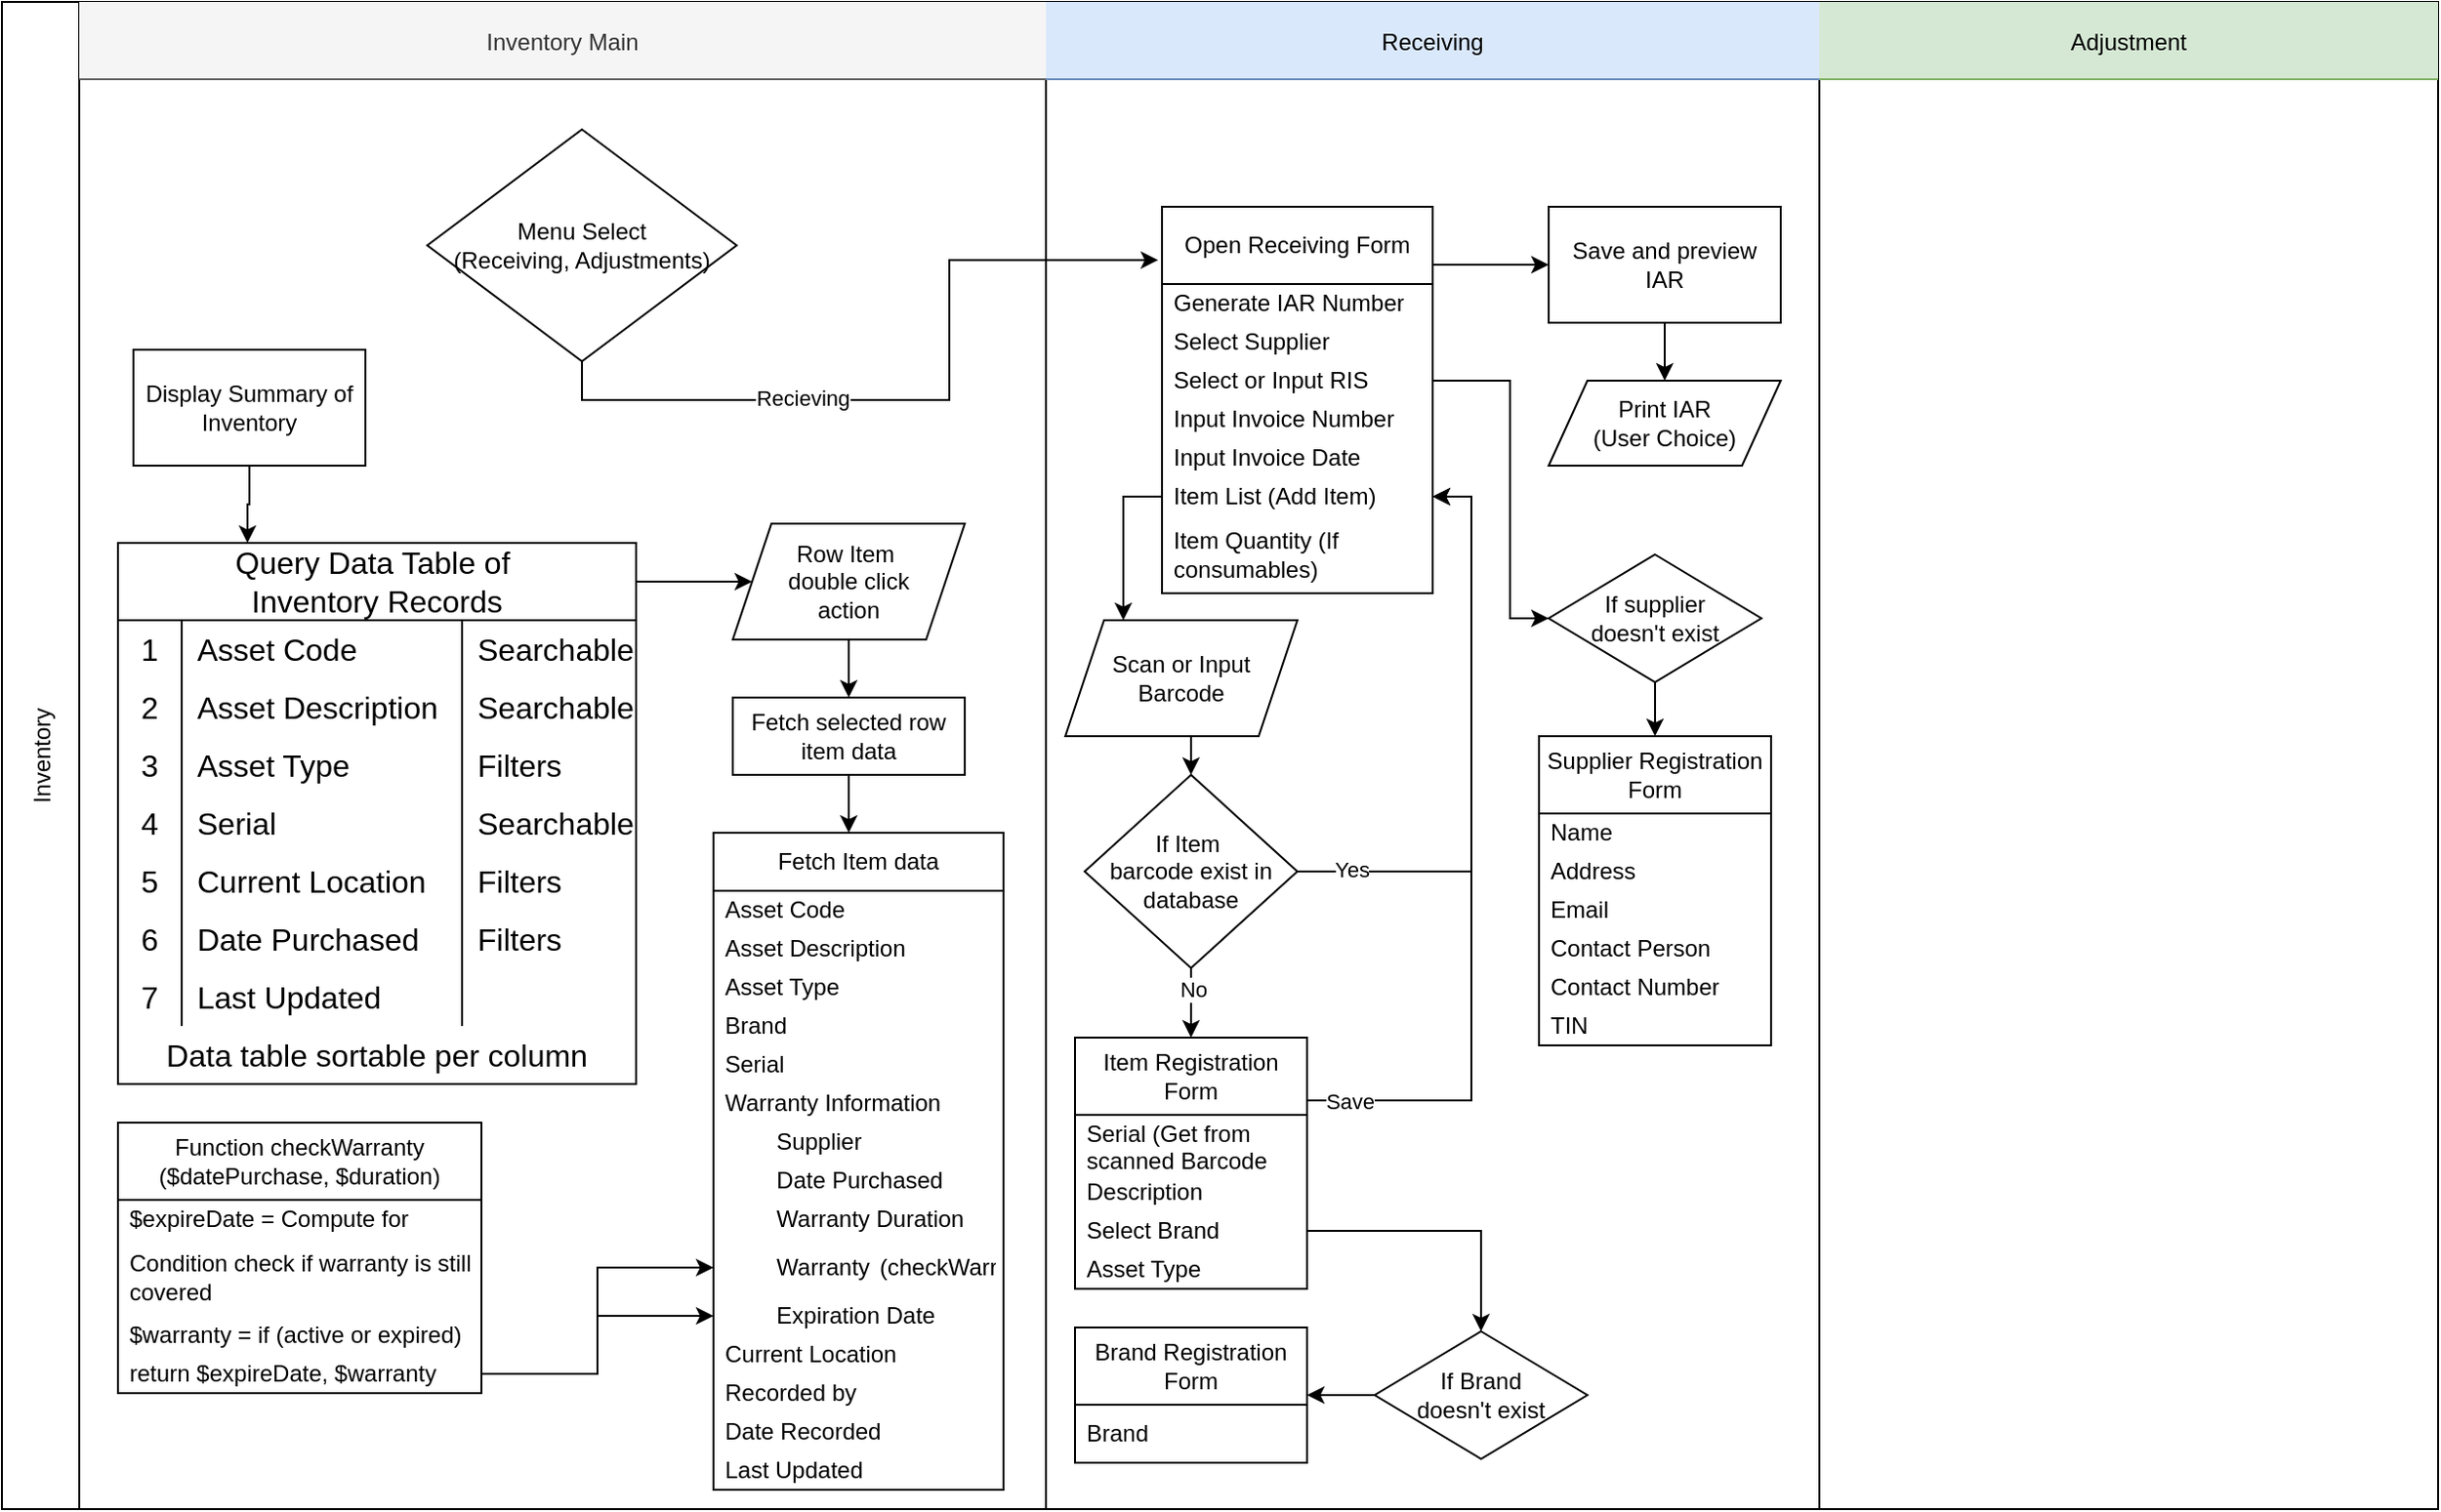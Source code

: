 <mxfile version="24.8.8">
  <diagram name="Page-1" id="Vomi8I1mb0VnvBT-yDzH">
    <mxGraphModel dx="1526" dy="823" grid="1" gridSize="10" guides="1" tooltips="1" connect="1" arrows="1" fold="1" page="1" pageScale="1" pageWidth="1169" pageHeight="827" math="0" shadow="0">
      <root>
        <mxCell id="0" />
        <mxCell id="1" parent="0" />
        <mxCell id="UIuMSbjneqzO_yE2jrcw-11" value="" style="shape=table;childLayout=tableLayout;startSize=0;collapsible=0;recursiveResize=0;expand=0;labelBackgroundColor=none;" parent="1" vertex="1">
          <mxGeometry x="20" y="24" width="1260" height="780" as="geometry" />
        </mxCell>
        <mxCell id="UIuMSbjneqzO_yE2jrcw-12" value="Inventory" style="shape=tableRow;horizontal=0;swimlaneHead=0;swimlaneBody=0;top=0;left=0;bottom=0;right=0;dropTarget=0;fontStyle=0;fillColor=none;points=[[0,0.5],[1,0.5]];portConstraint=eastwest;startSize=40;collapsible=0;recursiveResize=0;expand=0;labelBackgroundColor=none;" parent="UIuMSbjneqzO_yE2jrcw-11" vertex="1">
          <mxGeometry width="1260" height="780" as="geometry" />
        </mxCell>
        <mxCell id="UIuMSbjneqzO_yE2jrcw-13" value="Inventory Main" style="swimlane;swimlaneHead=0;swimlaneBody=0;fontStyle=0;connectable=0;fillColor=#f5f5f5;startSize=40;collapsible=0;recursiveResize=0;expand=0;labelBackgroundColor=none;fontColor=#333333;strokeColor=#666666;" parent="UIuMSbjneqzO_yE2jrcw-12" vertex="1">
          <mxGeometry x="40" width="500" height="780" as="geometry">
            <mxRectangle width="500" height="780" as="alternateBounds" />
          </mxGeometry>
        </mxCell>
        <mxCell id="P5UkXqfQfaICf5vlP5i--76" style="edgeStyle=orthogonalEdgeStyle;rounded=0;orthogonalLoop=1;jettySize=auto;html=1;entryX=0;entryY=0.5;entryDx=0;entryDy=0;" edge="1" parent="UIuMSbjneqzO_yE2jrcw-13" source="P5UkXqfQfaICf5vlP5i--14" target="P5UkXqfQfaICf5vlP5i--49">
          <mxGeometry relative="1" as="geometry">
            <Array as="points">
              <mxPoint x="330" y="300" />
              <mxPoint x="330" y="300" />
            </Array>
          </mxGeometry>
        </mxCell>
        <mxCell id="P5UkXqfQfaICf5vlP5i--14" value="Query Data Table of &#xa;Inventory Records" style="shape=table;startSize=40;container=1;collapsible=0;childLayout=tableLayout;fixedRows=1;rowLines=0;fontStyle=0;strokeColor=default;fontSize=16;whiteSpace=wrap;" vertex="1" parent="UIuMSbjneqzO_yE2jrcw-13">
          <mxGeometry x="20" y="280" width="268" height="280" as="geometry" />
        </mxCell>
        <mxCell id="P5UkXqfQfaICf5vlP5i--15" value="" style="shape=tableRow;horizontal=0;startSize=0;swimlaneHead=0;swimlaneBody=0;top=0;left=0;bottom=0;right=0;collapsible=0;dropTarget=0;fillColor=none;points=[[0,0.5],[1,0.5]];portConstraint=eastwest;strokeColor=inherit;fontSize=16;" vertex="1" parent="P5UkXqfQfaICf5vlP5i--14">
          <mxGeometry y="40" width="268" height="30" as="geometry" />
        </mxCell>
        <mxCell id="P5UkXqfQfaICf5vlP5i--16" value="1" style="shape=partialRectangle;html=1;whiteSpace=wrap;connectable=0;fillColor=none;top=0;left=0;bottom=0;right=0;overflow=hidden;pointerEvents=1;strokeColor=inherit;fontSize=16;" vertex="1" parent="P5UkXqfQfaICf5vlP5i--15">
          <mxGeometry width="33" height="30" as="geometry">
            <mxRectangle width="33" height="30" as="alternateBounds" />
          </mxGeometry>
        </mxCell>
        <mxCell id="P5UkXqfQfaICf5vlP5i--17" value="Asset Code" style="shape=partialRectangle;html=1;whiteSpace=wrap;connectable=0;fillColor=none;top=0;left=0;bottom=0;right=0;align=left;spacingLeft=6;overflow=hidden;strokeColor=inherit;fontSize=16;" vertex="1" parent="P5UkXqfQfaICf5vlP5i--15">
          <mxGeometry x="33" width="145" height="30" as="geometry">
            <mxRectangle width="145" height="30" as="alternateBounds" />
          </mxGeometry>
        </mxCell>
        <mxCell id="P5UkXqfQfaICf5vlP5i--60" value="Searchable" style="shape=partialRectangle;html=1;whiteSpace=wrap;connectable=0;fillColor=none;top=0;left=0;bottom=0;right=0;align=left;spacingLeft=6;overflow=hidden;strokeColor=inherit;fontSize=16;" vertex="1" parent="P5UkXqfQfaICf5vlP5i--15">
          <mxGeometry x="178" width="90" height="30" as="geometry">
            <mxRectangle width="90" height="30" as="alternateBounds" />
          </mxGeometry>
        </mxCell>
        <mxCell id="P5UkXqfQfaICf5vlP5i--18" value="" style="shape=tableRow;horizontal=0;startSize=0;swimlaneHead=0;swimlaneBody=0;top=0;left=0;bottom=0;right=0;collapsible=0;dropTarget=0;fillColor=none;points=[[0,0.5],[1,0.5]];portConstraint=eastwest;strokeColor=inherit;fontSize=16;" vertex="1" parent="P5UkXqfQfaICf5vlP5i--14">
          <mxGeometry y="70" width="268" height="30" as="geometry" />
        </mxCell>
        <mxCell id="P5UkXqfQfaICf5vlP5i--19" value="2" style="shape=partialRectangle;html=1;whiteSpace=wrap;connectable=0;fillColor=none;top=0;left=0;bottom=0;right=0;overflow=hidden;strokeColor=inherit;fontSize=16;" vertex="1" parent="P5UkXqfQfaICf5vlP5i--18">
          <mxGeometry width="33" height="30" as="geometry">
            <mxRectangle width="33" height="30" as="alternateBounds" />
          </mxGeometry>
        </mxCell>
        <mxCell id="P5UkXqfQfaICf5vlP5i--20" value="Asset Description" style="shape=partialRectangle;html=1;whiteSpace=wrap;connectable=0;fillColor=none;top=0;left=0;bottom=0;right=0;align=left;spacingLeft=6;overflow=hidden;strokeColor=inherit;fontSize=16;" vertex="1" parent="P5UkXqfQfaICf5vlP5i--18">
          <mxGeometry x="33" width="145" height="30" as="geometry">
            <mxRectangle width="145" height="30" as="alternateBounds" />
          </mxGeometry>
        </mxCell>
        <mxCell id="P5UkXqfQfaICf5vlP5i--61" value="Searchable" style="shape=partialRectangle;html=1;whiteSpace=wrap;connectable=0;fillColor=none;top=0;left=0;bottom=0;right=0;align=left;spacingLeft=6;overflow=hidden;strokeColor=inherit;fontSize=16;" vertex="1" parent="P5UkXqfQfaICf5vlP5i--18">
          <mxGeometry x="178" width="90" height="30" as="geometry">
            <mxRectangle width="90" height="30" as="alternateBounds" />
          </mxGeometry>
        </mxCell>
        <mxCell id="P5UkXqfQfaICf5vlP5i--55" style="shape=tableRow;horizontal=0;startSize=0;swimlaneHead=0;swimlaneBody=0;top=0;left=0;bottom=0;right=0;collapsible=0;dropTarget=0;fillColor=none;points=[[0,0.5],[1,0.5]];portConstraint=eastwest;strokeColor=inherit;fontSize=16;" vertex="1" parent="P5UkXqfQfaICf5vlP5i--14">
          <mxGeometry y="100" width="268" height="30" as="geometry" />
        </mxCell>
        <mxCell id="P5UkXqfQfaICf5vlP5i--56" value="3" style="shape=partialRectangle;html=1;whiteSpace=wrap;connectable=0;fillColor=none;top=0;left=0;bottom=0;right=0;overflow=hidden;strokeColor=inherit;fontSize=16;" vertex="1" parent="P5UkXqfQfaICf5vlP5i--55">
          <mxGeometry width="33" height="30" as="geometry">
            <mxRectangle width="33" height="30" as="alternateBounds" />
          </mxGeometry>
        </mxCell>
        <mxCell id="P5UkXqfQfaICf5vlP5i--57" value="Asset Type" style="shape=partialRectangle;html=1;whiteSpace=wrap;connectable=0;fillColor=none;top=0;left=0;bottom=0;right=0;align=left;spacingLeft=6;overflow=hidden;strokeColor=inherit;fontSize=16;" vertex="1" parent="P5UkXqfQfaICf5vlP5i--55">
          <mxGeometry x="33" width="145" height="30" as="geometry">
            <mxRectangle width="145" height="30" as="alternateBounds" />
          </mxGeometry>
        </mxCell>
        <mxCell id="P5UkXqfQfaICf5vlP5i--62" value="Filters" style="shape=partialRectangle;html=1;whiteSpace=wrap;connectable=0;fillColor=none;top=0;left=0;bottom=0;right=0;align=left;spacingLeft=6;overflow=hidden;strokeColor=inherit;fontSize=16;" vertex="1" parent="P5UkXqfQfaICf5vlP5i--55">
          <mxGeometry x="178" width="90" height="30" as="geometry">
            <mxRectangle width="90" height="30" as="alternateBounds" />
          </mxGeometry>
        </mxCell>
        <mxCell id="P5UkXqfQfaICf5vlP5i--21" value="" style="shape=tableRow;horizontal=0;startSize=0;swimlaneHead=0;swimlaneBody=0;top=0;left=0;bottom=0;right=0;collapsible=0;dropTarget=0;fillColor=none;points=[[0,0.5],[1,0.5]];portConstraint=eastwest;strokeColor=inherit;fontSize=16;" vertex="1" parent="P5UkXqfQfaICf5vlP5i--14">
          <mxGeometry y="130" width="268" height="30" as="geometry" />
        </mxCell>
        <mxCell id="P5UkXqfQfaICf5vlP5i--22" value="4" style="shape=partialRectangle;html=1;whiteSpace=wrap;connectable=0;fillColor=none;top=0;left=0;bottom=0;right=0;overflow=hidden;strokeColor=inherit;fontSize=16;" vertex="1" parent="P5UkXqfQfaICf5vlP5i--21">
          <mxGeometry width="33" height="30" as="geometry">
            <mxRectangle width="33" height="30" as="alternateBounds" />
          </mxGeometry>
        </mxCell>
        <mxCell id="P5UkXqfQfaICf5vlP5i--23" value="Serial" style="shape=partialRectangle;html=1;whiteSpace=wrap;connectable=0;fillColor=none;top=0;left=0;bottom=0;right=0;align=left;spacingLeft=6;overflow=hidden;strokeColor=inherit;fontSize=16;" vertex="1" parent="P5UkXqfQfaICf5vlP5i--21">
          <mxGeometry x="33" width="145" height="30" as="geometry">
            <mxRectangle width="145" height="30" as="alternateBounds" />
          </mxGeometry>
        </mxCell>
        <mxCell id="P5UkXqfQfaICf5vlP5i--63" value="Searchable" style="shape=partialRectangle;html=1;whiteSpace=wrap;connectable=0;fillColor=none;top=0;left=0;bottom=0;right=0;align=left;spacingLeft=6;overflow=hidden;strokeColor=inherit;fontSize=16;" vertex="1" parent="P5UkXqfQfaICf5vlP5i--21">
          <mxGeometry x="178" width="90" height="30" as="geometry">
            <mxRectangle width="90" height="30" as="alternateBounds" />
          </mxGeometry>
        </mxCell>
        <mxCell id="P5UkXqfQfaICf5vlP5i--36" style="shape=tableRow;horizontal=0;startSize=0;swimlaneHead=0;swimlaneBody=0;top=0;left=0;bottom=0;right=0;collapsible=0;dropTarget=0;fillColor=none;points=[[0,0.5],[1,0.5]];portConstraint=eastwest;strokeColor=inherit;fontSize=16;" vertex="1" parent="P5UkXqfQfaICf5vlP5i--14">
          <mxGeometry y="160" width="268" height="30" as="geometry" />
        </mxCell>
        <mxCell id="P5UkXqfQfaICf5vlP5i--37" value="5" style="shape=partialRectangle;html=1;whiteSpace=wrap;connectable=0;fillColor=none;top=0;left=0;bottom=0;right=0;overflow=hidden;strokeColor=inherit;fontSize=16;" vertex="1" parent="P5UkXqfQfaICf5vlP5i--36">
          <mxGeometry width="33" height="30" as="geometry">
            <mxRectangle width="33" height="30" as="alternateBounds" />
          </mxGeometry>
        </mxCell>
        <mxCell id="P5UkXqfQfaICf5vlP5i--38" value="Current Location" style="shape=partialRectangle;html=1;whiteSpace=wrap;connectable=0;fillColor=none;top=0;left=0;bottom=0;right=0;align=left;spacingLeft=6;overflow=hidden;strokeColor=inherit;fontSize=16;" vertex="1" parent="P5UkXqfQfaICf5vlP5i--36">
          <mxGeometry x="33" width="145" height="30" as="geometry">
            <mxRectangle width="145" height="30" as="alternateBounds" />
          </mxGeometry>
        </mxCell>
        <mxCell id="P5UkXqfQfaICf5vlP5i--64" value="Filters" style="shape=partialRectangle;html=1;whiteSpace=wrap;connectable=0;fillColor=none;top=0;left=0;bottom=0;right=0;align=left;spacingLeft=6;overflow=hidden;strokeColor=inherit;fontSize=16;" vertex="1" parent="P5UkXqfQfaICf5vlP5i--36">
          <mxGeometry x="178" width="90" height="30" as="geometry">
            <mxRectangle width="90" height="30" as="alternateBounds" />
          </mxGeometry>
        </mxCell>
        <mxCell id="P5UkXqfQfaICf5vlP5i--30" style="shape=tableRow;horizontal=0;startSize=0;swimlaneHead=0;swimlaneBody=0;top=0;left=0;bottom=0;right=0;collapsible=0;dropTarget=0;fillColor=none;points=[[0,0.5],[1,0.5]];portConstraint=eastwest;strokeColor=inherit;fontSize=16;" vertex="1" parent="P5UkXqfQfaICf5vlP5i--14">
          <mxGeometry y="190" width="268" height="30" as="geometry" />
        </mxCell>
        <mxCell id="P5UkXqfQfaICf5vlP5i--31" value="6" style="shape=partialRectangle;html=1;whiteSpace=wrap;connectable=0;fillColor=none;top=0;left=0;bottom=0;right=0;overflow=hidden;strokeColor=inherit;fontSize=16;" vertex="1" parent="P5UkXqfQfaICf5vlP5i--30">
          <mxGeometry width="33" height="30" as="geometry">
            <mxRectangle width="33" height="30" as="alternateBounds" />
          </mxGeometry>
        </mxCell>
        <mxCell id="P5UkXqfQfaICf5vlP5i--32" value="Date Purchased" style="shape=partialRectangle;html=1;whiteSpace=wrap;connectable=0;fillColor=none;top=0;left=0;bottom=0;right=0;align=left;spacingLeft=6;overflow=hidden;strokeColor=inherit;fontSize=16;" vertex="1" parent="P5UkXqfQfaICf5vlP5i--30">
          <mxGeometry x="33" width="145" height="30" as="geometry">
            <mxRectangle width="145" height="30" as="alternateBounds" />
          </mxGeometry>
        </mxCell>
        <mxCell id="P5UkXqfQfaICf5vlP5i--65" value="Filters" style="shape=partialRectangle;html=1;whiteSpace=wrap;connectable=0;fillColor=none;top=0;left=0;bottom=0;right=0;align=left;spacingLeft=6;overflow=hidden;strokeColor=inherit;fontSize=16;" vertex="1" parent="P5UkXqfQfaICf5vlP5i--30">
          <mxGeometry x="178" width="90" height="30" as="geometry">
            <mxRectangle width="90" height="30" as="alternateBounds" />
          </mxGeometry>
        </mxCell>
        <mxCell id="P5UkXqfQfaICf5vlP5i--33" style="shape=tableRow;horizontal=0;startSize=0;swimlaneHead=0;swimlaneBody=0;top=0;left=0;bottom=0;right=0;collapsible=0;dropTarget=0;fillColor=none;points=[[0,0.5],[1,0.5]];portConstraint=eastwest;strokeColor=inherit;fontSize=16;" vertex="1" parent="P5UkXqfQfaICf5vlP5i--14">
          <mxGeometry y="220" width="268" height="30" as="geometry" />
        </mxCell>
        <mxCell id="P5UkXqfQfaICf5vlP5i--34" value="7" style="shape=partialRectangle;html=1;whiteSpace=wrap;connectable=0;fillColor=none;top=0;left=0;bottom=0;right=0;overflow=hidden;strokeColor=inherit;fontSize=16;" vertex="1" parent="P5UkXqfQfaICf5vlP5i--33">
          <mxGeometry width="33" height="30" as="geometry">
            <mxRectangle width="33" height="30" as="alternateBounds" />
          </mxGeometry>
        </mxCell>
        <mxCell id="P5UkXqfQfaICf5vlP5i--35" value="Last Updated" style="shape=partialRectangle;html=1;whiteSpace=wrap;connectable=0;fillColor=none;top=0;left=0;bottom=0;right=0;align=left;spacingLeft=6;overflow=hidden;strokeColor=inherit;fontSize=16;" vertex="1" parent="P5UkXqfQfaICf5vlP5i--33">
          <mxGeometry x="33" width="145" height="30" as="geometry">
            <mxRectangle width="145" height="30" as="alternateBounds" />
          </mxGeometry>
        </mxCell>
        <mxCell id="P5UkXqfQfaICf5vlP5i--66" value="" style="shape=partialRectangle;html=1;whiteSpace=wrap;connectable=0;fillColor=none;top=0;left=0;bottom=0;right=0;align=left;spacingLeft=6;overflow=hidden;strokeColor=inherit;fontSize=16;" vertex="1" parent="P5UkXqfQfaICf5vlP5i--33">
          <mxGeometry x="178" width="90" height="30" as="geometry">
            <mxRectangle width="90" height="30" as="alternateBounds" />
          </mxGeometry>
        </mxCell>
        <mxCell id="P5UkXqfQfaICf5vlP5i--67" style="shape=tableRow;horizontal=0;startSize=0;swimlaneHead=0;swimlaneBody=0;top=0;left=0;bottom=0;right=0;collapsible=0;dropTarget=0;fillColor=none;points=[[0,0.5],[1,0.5]];portConstraint=eastwest;strokeColor=inherit;fontSize=16;" vertex="1" parent="P5UkXqfQfaICf5vlP5i--14">
          <mxGeometry y="250" width="268" height="30" as="geometry" />
        </mxCell>
        <mxCell id="P5UkXqfQfaICf5vlP5i--68" value="Data table sortable per column" style="shape=partialRectangle;html=1;whiteSpace=wrap;connectable=0;fillColor=none;top=0;left=0;bottom=0;right=0;overflow=hidden;strokeColor=inherit;fontSize=16;rowspan=1;colspan=3;" vertex="1" parent="P5UkXqfQfaICf5vlP5i--67">
          <mxGeometry width="268" height="30" as="geometry">
            <mxRectangle width="33" height="30" as="alternateBounds" />
          </mxGeometry>
        </mxCell>
        <mxCell id="P5UkXqfQfaICf5vlP5i--69" style="shape=partialRectangle;html=1;whiteSpace=wrap;connectable=0;fillColor=none;top=0;left=0;bottom=0;right=0;align=left;spacingLeft=6;overflow=hidden;strokeColor=inherit;fontSize=16;" vertex="1" visible="0" parent="P5UkXqfQfaICf5vlP5i--67">
          <mxGeometry x="33" width="145" height="30" as="geometry">
            <mxRectangle width="145" height="30" as="alternateBounds" />
          </mxGeometry>
        </mxCell>
        <mxCell id="P5UkXqfQfaICf5vlP5i--70" style="shape=partialRectangle;html=1;whiteSpace=wrap;connectable=0;fillColor=none;top=0;left=0;bottom=0;right=0;align=left;spacingLeft=6;overflow=hidden;strokeColor=inherit;fontSize=16;" vertex="1" visible="0" parent="P5UkXqfQfaICf5vlP5i--67">
          <mxGeometry x="178" width="90" height="30" as="geometry">
            <mxRectangle width="90" height="30" as="alternateBounds" />
          </mxGeometry>
        </mxCell>
        <mxCell id="P5UkXqfQfaICf5vlP5i--71" style="edgeStyle=orthogonalEdgeStyle;rounded=0;orthogonalLoop=1;jettySize=auto;html=1;entryX=0.25;entryY=0;entryDx=0;entryDy=0;" edge="1" parent="UIuMSbjneqzO_yE2jrcw-13" source="P5UkXqfQfaICf5vlP5i--39" target="P5UkXqfQfaICf5vlP5i--14">
          <mxGeometry relative="1" as="geometry" />
        </mxCell>
        <mxCell id="P5UkXqfQfaICf5vlP5i--39" value="Display Summary of Inventory" style="rounded=0;whiteSpace=wrap;html=1;" vertex="1" parent="UIuMSbjneqzO_yE2jrcw-13">
          <mxGeometry x="28" y="180" width="120" height="60" as="geometry" />
        </mxCell>
        <mxCell id="P5UkXqfQfaICf5vlP5i--45" value="Menu Select&lt;br&gt;(Receiving, Adjustments)" style="rhombus;whiteSpace=wrap;html=1;" vertex="1" parent="UIuMSbjneqzO_yE2jrcw-13">
          <mxGeometry x="180" y="66" width="160" height="120" as="geometry" />
        </mxCell>
        <mxCell id="P5UkXqfQfaICf5vlP5i--52" style="edgeStyle=orthogonalEdgeStyle;rounded=0;orthogonalLoop=1;jettySize=auto;html=1;entryX=0.5;entryY=0;entryDx=0;entryDy=0;" edge="1" parent="UIuMSbjneqzO_yE2jrcw-13" source="P5UkXqfQfaICf5vlP5i--49" target="P5UkXqfQfaICf5vlP5i--51">
          <mxGeometry relative="1" as="geometry" />
        </mxCell>
        <mxCell id="P5UkXqfQfaICf5vlP5i--49" value="Row Item&amp;nbsp;&lt;div&gt;double click&lt;/div&gt;&lt;div&gt;action&lt;/div&gt;" style="shape=parallelogram;perimeter=parallelogramPerimeter;whiteSpace=wrap;html=1;fixedSize=1;" vertex="1" parent="UIuMSbjneqzO_yE2jrcw-13">
          <mxGeometry x="338" y="270" width="120" height="60" as="geometry" />
        </mxCell>
        <mxCell id="P5UkXqfQfaICf5vlP5i--77" style="edgeStyle=orthogonalEdgeStyle;rounded=0;orthogonalLoop=1;jettySize=auto;html=1;exitX=0.5;exitY=1;exitDx=0;exitDy=0;" edge="1" parent="UIuMSbjneqzO_yE2jrcw-13" source="P5UkXqfQfaICf5vlP5i--51" target="P5UkXqfQfaICf5vlP5i--72">
          <mxGeometry relative="1" as="geometry">
            <Array as="points">
              <mxPoint x="420" y="510" />
              <mxPoint x="420" y="510" />
            </Array>
          </mxGeometry>
        </mxCell>
        <mxCell id="P5UkXqfQfaICf5vlP5i--51" value="Fetch selected row item data" style="rounded=0;whiteSpace=wrap;html=1;" vertex="1" parent="UIuMSbjneqzO_yE2jrcw-13">
          <mxGeometry x="338" y="360" width="120" height="40" as="geometry" />
        </mxCell>
        <mxCell id="P5UkXqfQfaICf5vlP5i--72" value="Fetch Item data" style="swimlane;fontStyle=0;childLayout=stackLayout;horizontal=1;startSize=30;horizontalStack=0;resizeParent=1;resizeParentMax=0;resizeLast=0;collapsible=1;marginBottom=0;whiteSpace=wrap;html=1;" vertex="1" parent="UIuMSbjneqzO_yE2jrcw-13">
          <mxGeometry x="328" y="430" width="150" height="340" as="geometry" />
        </mxCell>
        <mxCell id="P5UkXqfQfaICf5vlP5i--73" value="Asset Code" style="text;strokeColor=none;fillColor=none;align=left;verticalAlign=middle;spacingLeft=4;spacingRight=4;overflow=hidden;points=[[0,0.5],[1,0.5]];portConstraint=eastwest;rotatable=0;whiteSpace=wrap;html=1;" vertex="1" parent="P5UkXqfQfaICf5vlP5i--72">
          <mxGeometry y="30" width="150" height="20" as="geometry" />
        </mxCell>
        <mxCell id="P5UkXqfQfaICf5vlP5i--74" value="Asset Description" style="text;strokeColor=none;fillColor=none;align=left;verticalAlign=middle;spacingLeft=4;spacingRight=4;overflow=hidden;points=[[0,0.5],[1,0.5]];portConstraint=eastwest;rotatable=0;whiteSpace=wrap;html=1;" vertex="1" parent="P5UkXqfQfaICf5vlP5i--72">
          <mxGeometry y="50" width="150" height="20" as="geometry" />
        </mxCell>
        <mxCell id="P5UkXqfQfaICf5vlP5i--75" value="Asset Type" style="text;strokeColor=none;fillColor=none;align=left;verticalAlign=middle;spacingLeft=4;spacingRight=4;overflow=hidden;points=[[0,0.5],[1,0.5]];portConstraint=eastwest;rotatable=0;whiteSpace=wrap;html=1;" vertex="1" parent="P5UkXqfQfaICf5vlP5i--72">
          <mxGeometry y="70" width="150" height="20" as="geometry" />
        </mxCell>
        <mxCell id="P5UkXqfQfaICf5vlP5i--78" value="Brand" style="text;strokeColor=none;fillColor=none;align=left;verticalAlign=middle;spacingLeft=4;spacingRight=4;overflow=hidden;points=[[0,0.5],[1,0.5]];portConstraint=eastwest;rotatable=0;whiteSpace=wrap;html=1;" vertex="1" parent="P5UkXqfQfaICf5vlP5i--72">
          <mxGeometry y="90" width="150" height="20" as="geometry" />
        </mxCell>
        <mxCell id="P5UkXqfQfaICf5vlP5i--101" value="Serial" style="text;strokeColor=none;fillColor=none;align=left;verticalAlign=middle;spacingLeft=4;spacingRight=4;overflow=hidden;points=[[0,0.5],[1,0.5]];portConstraint=eastwest;rotatable=0;whiteSpace=wrap;html=1;" vertex="1" parent="P5UkXqfQfaICf5vlP5i--72">
          <mxGeometry y="110" width="150" height="20" as="geometry" />
        </mxCell>
        <mxCell id="P5UkXqfQfaICf5vlP5i--81" value="Warranty Information" style="text;strokeColor=none;fillColor=none;align=left;verticalAlign=middle;spacingLeft=4;spacingRight=4;overflow=hidden;points=[[0,0.5],[1,0.5]];portConstraint=eastwest;rotatable=0;whiteSpace=wrap;html=1;" vertex="1" parent="P5UkXqfQfaICf5vlP5i--72">
          <mxGeometry y="130" width="150" height="20" as="geometry" />
        </mxCell>
        <mxCell id="P5UkXqfQfaICf5vlP5i--80" value="&lt;span style=&quot;white-space: pre;&quot;&gt;&#x9;&lt;/span&gt;Supplier" style="text;strokeColor=none;fillColor=none;align=left;verticalAlign=middle;spacingLeft=4;spacingRight=4;overflow=hidden;points=[[0,0.5],[1,0.5]];portConstraint=eastwest;rotatable=0;whiteSpace=wrap;html=1;" vertex="1" parent="P5UkXqfQfaICf5vlP5i--72">
          <mxGeometry y="150" width="150" height="20" as="geometry" />
        </mxCell>
        <mxCell id="P5UkXqfQfaICf5vlP5i--79" value="&lt;span style=&quot;white-space: pre;&quot;&gt;&#x9;&lt;/span&gt;Date Purchased" style="text;strokeColor=none;fillColor=none;align=left;verticalAlign=middle;spacingLeft=4;spacingRight=4;overflow=hidden;points=[[0,0.5],[1,0.5]];portConstraint=eastwest;rotatable=0;whiteSpace=wrap;html=1;" vertex="1" parent="P5UkXqfQfaICf5vlP5i--72">
          <mxGeometry y="170" width="150" height="20" as="geometry" />
        </mxCell>
        <mxCell id="P5UkXqfQfaICf5vlP5i--82" value="&lt;span style=&quot;white-space: pre;&quot;&gt;&#x9;&lt;/span&gt;Warranty Duration" style="text;strokeColor=none;fillColor=none;align=left;verticalAlign=middle;spacingLeft=4;spacingRight=4;overflow=hidden;points=[[0,0.5],[1,0.5]];portConstraint=eastwest;rotatable=0;whiteSpace=wrap;html=1;" vertex="1" parent="P5UkXqfQfaICf5vlP5i--72">
          <mxGeometry y="190" width="150" height="20" as="geometry" />
        </mxCell>
        <mxCell id="P5UkXqfQfaICf5vlP5i--83" value="&lt;span style=&quot;white-space: pre;&quot;&gt;&#x9;&lt;/span&gt;Warranty &lt;span style=&quot;white-space: pre;&quot;&gt;&#x9;&lt;/span&gt;(checkWarranty)" style="text;strokeColor=none;fillColor=none;align=left;verticalAlign=middle;spacingLeft=4;spacingRight=4;overflow=hidden;points=[[0,0.5],[1,0.5]];portConstraint=eastwest;rotatable=0;whiteSpace=wrap;html=1;" vertex="1" parent="P5UkXqfQfaICf5vlP5i--72">
          <mxGeometry y="210" width="150" height="30" as="geometry" />
        </mxCell>
        <mxCell id="P5UkXqfQfaICf5vlP5i--97" value="&lt;span style=&quot;white-space: pre;&quot;&gt;&#x9;&lt;/span&gt;Expiration Date" style="text;strokeColor=none;fillColor=none;align=left;verticalAlign=middle;spacingLeft=4;spacingRight=4;overflow=hidden;points=[[0,0.5],[1,0.5]];portConstraint=eastwest;rotatable=0;whiteSpace=wrap;html=1;" vertex="1" parent="P5UkXqfQfaICf5vlP5i--72">
          <mxGeometry y="240" width="150" height="20" as="geometry" />
        </mxCell>
        <mxCell id="P5UkXqfQfaICf5vlP5i--105" value="Current Location" style="text;strokeColor=none;fillColor=none;align=left;verticalAlign=middle;spacingLeft=4;spacingRight=4;overflow=hidden;points=[[0,0.5],[1,0.5]];portConstraint=eastwest;rotatable=0;whiteSpace=wrap;html=1;" vertex="1" parent="P5UkXqfQfaICf5vlP5i--72">
          <mxGeometry y="260" width="150" height="20" as="geometry" />
        </mxCell>
        <mxCell id="P5UkXqfQfaICf5vlP5i--96" value="Recorded by" style="text;strokeColor=none;fillColor=none;align=left;verticalAlign=middle;spacingLeft=4;spacingRight=4;overflow=hidden;points=[[0,0.5],[1,0.5]];portConstraint=eastwest;rotatable=0;whiteSpace=wrap;html=1;" vertex="1" parent="P5UkXqfQfaICf5vlP5i--72">
          <mxGeometry y="280" width="150" height="20" as="geometry" />
        </mxCell>
        <mxCell id="P5UkXqfQfaICf5vlP5i--102" value="Date Recorded" style="text;strokeColor=none;fillColor=none;align=left;verticalAlign=middle;spacingLeft=4;spacingRight=4;overflow=hidden;points=[[0,0.5],[1,0.5]];portConstraint=eastwest;rotatable=0;whiteSpace=wrap;html=1;" vertex="1" parent="P5UkXqfQfaICf5vlP5i--72">
          <mxGeometry y="300" width="150" height="20" as="geometry" />
        </mxCell>
        <mxCell id="P5UkXqfQfaICf5vlP5i--103" value="Last Updated" style="text;strokeColor=none;fillColor=none;align=left;verticalAlign=middle;spacingLeft=4;spacingRight=4;overflow=hidden;points=[[0,0.5],[1,0.5]];portConstraint=eastwest;rotatable=0;whiteSpace=wrap;html=1;" vertex="1" parent="P5UkXqfQfaICf5vlP5i--72">
          <mxGeometry y="320" width="150" height="20" as="geometry" />
        </mxCell>
        <mxCell id="P5UkXqfQfaICf5vlP5i--86" value="Function checkWarranty ($datePurchase, $duration)" style="swimlane;fontStyle=0;childLayout=stackLayout;horizontal=1;startSize=40;horizontalStack=0;resizeParent=1;resizeParentMax=0;resizeLast=0;collapsible=1;marginBottom=0;whiteSpace=wrap;html=1;" vertex="1" parent="UIuMSbjneqzO_yE2jrcw-13">
          <mxGeometry x="20" y="580" width="188" height="140" as="geometry" />
        </mxCell>
        <mxCell id="P5UkXqfQfaICf5vlP5i--87" value="$expireDate = Compute for expiration" style="text;strokeColor=none;fillColor=none;align=left;verticalAlign=middle;spacingLeft=4;spacingRight=4;overflow=hidden;points=[[0,0.5],[1,0.5]];portConstraint=eastwest;rotatable=0;whiteSpace=wrap;html=1;" vertex="1" parent="P5UkXqfQfaICf5vlP5i--86">
          <mxGeometry y="40" width="188" height="20" as="geometry" />
        </mxCell>
        <mxCell id="P5UkXqfQfaICf5vlP5i--88" value="Condition check if warranty is still covered" style="text;strokeColor=none;fillColor=none;align=left;verticalAlign=middle;spacingLeft=4;spacingRight=4;overflow=hidden;points=[[0,0.5],[1,0.5]];portConstraint=eastwest;rotatable=0;whiteSpace=wrap;html=1;" vertex="1" parent="P5UkXqfQfaICf5vlP5i--86">
          <mxGeometry y="60" width="188" height="40" as="geometry" />
        </mxCell>
        <mxCell id="P5UkXqfQfaICf5vlP5i--89" value="$warranty = if (active or expired)" style="text;strokeColor=none;fillColor=none;align=left;verticalAlign=middle;spacingLeft=4;spacingRight=4;overflow=hidden;points=[[0,0.5],[1,0.5]];portConstraint=eastwest;rotatable=0;whiteSpace=wrap;html=1;" vertex="1" parent="P5UkXqfQfaICf5vlP5i--86">
          <mxGeometry y="100" width="188" height="20" as="geometry" />
        </mxCell>
        <mxCell id="P5UkXqfQfaICf5vlP5i--90" value="return $expireDate, $warranty" style="text;strokeColor=none;fillColor=none;align=left;verticalAlign=middle;spacingLeft=4;spacingRight=4;overflow=hidden;points=[[0,0.5],[1,0.5]];portConstraint=eastwest;rotatable=0;whiteSpace=wrap;html=1;" vertex="1" parent="P5UkXqfQfaICf5vlP5i--86">
          <mxGeometry y="120" width="188" height="20" as="geometry" />
        </mxCell>
        <mxCell id="P5UkXqfQfaICf5vlP5i--99" style="edgeStyle=orthogonalEdgeStyle;rounded=0;orthogonalLoop=1;jettySize=auto;html=1;exitX=1;exitY=0.5;exitDx=0;exitDy=0;" edge="1" parent="UIuMSbjneqzO_yE2jrcw-13" source="P5UkXqfQfaICf5vlP5i--90" target="P5UkXqfQfaICf5vlP5i--83">
          <mxGeometry relative="1" as="geometry" />
        </mxCell>
        <mxCell id="P5UkXqfQfaICf5vlP5i--100" style="edgeStyle=orthogonalEdgeStyle;rounded=0;orthogonalLoop=1;jettySize=auto;html=1;exitX=1;exitY=0.5;exitDx=0;exitDy=0;" edge="1" parent="UIuMSbjneqzO_yE2jrcw-13" source="P5UkXqfQfaICf5vlP5i--90" target="P5UkXqfQfaICf5vlP5i--97">
          <mxGeometry relative="1" as="geometry" />
        </mxCell>
        <mxCell id="UIuMSbjneqzO_yE2jrcw-14" value="Receiving" style="swimlane;swimlaneHead=0;swimlaneBody=0;fontStyle=0;connectable=0;fillColor=#dae8fc;startSize=40;collapsible=0;recursiveResize=0;expand=0;labelBackgroundColor=none;strokeColor=#6c8ebf;" parent="UIuMSbjneqzO_yE2jrcw-12" vertex="1">
          <mxGeometry x="540" width="400" height="780" as="geometry">
            <mxRectangle width="400" height="780" as="alternateBounds" />
          </mxGeometry>
        </mxCell>
        <mxCell id="P5UkXqfQfaICf5vlP5i--115" value="Open Receiving Form" style="swimlane;fontStyle=0;childLayout=stackLayout;horizontal=1;startSize=40;horizontalStack=0;resizeParent=1;resizeParentMax=0;resizeLast=0;collapsible=1;marginBottom=0;whiteSpace=wrap;html=1;" vertex="1" parent="UIuMSbjneqzO_yE2jrcw-14">
          <mxGeometry x="60" y="106" width="140" height="200" as="geometry" />
        </mxCell>
        <mxCell id="P5UkXqfQfaICf5vlP5i--120" value="Generate IAR Number" style="text;strokeColor=none;fillColor=none;align=left;verticalAlign=middle;spacingLeft=4;spacingRight=4;overflow=hidden;points=[[0,0.5],[1,0.5]];portConstraint=eastwest;rotatable=0;whiteSpace=wrap;html=1;" vertex="1" parent="P5UkXqfQfaICf5vlP5i--115">
          <mxGeometry y="40" width="140" height="20" as="geometry" />
        </mxCell>
        <mxCell id="P5UkXqfQfaICf5vlP5i--116" value="Select Supplier" style="text;strokeColor=none;fillColor=none;align=left;verticalAlign=middle;spacingLeft=4;spacingRight=4;overflow=hidden;points=[[0,0.5],[1,0.5]];portConstraint=eastwest;rotatable=0;whiteSpace=wrap;html=1;" vertex="1" parent="P5UkXqfQfaICf5vlP5i--115">
          <mxGeometry y="60" width="140" height="20" as="geometry" />
        </mxCell>
        <mxCell id="P5UkXqfQfaICf5vlP5i--118" value="Select or Input RIS" style="text;strokeColor=none;fillColor=none;align=left;verticalAlign=middle;spacingLeft=4;spacingRight=4;overflow=hidden;points=[[0,0.5],[1,0.5]];portConstraint=eastwest;rotatable=0;whiteSpace=wrap;html=1;" vertex="1" parent="P5UkXqfQfaICf5vlP5i--115">
          <mxGeometry y="80" width="140" height="20" as="geometry" />
        </mxCell>
        <mxCell id="P5UkXqfQfaICf5vlP5i--119" value="Input Invoice Number" style="text;strokeColor=none;fillColor=none;align=left;verticalAlign=middle;spacingLeft=4;spacingRight=4;overflow=hidden;points=[[0,0.5],[1,0.5]];portConstraint=eastwest;rotatable=0;whiteSpace=wrap;html=1;" vertex="1" parent="P5UkXqfQfaICf5vlP5i--115">
          <mxGeometry y="100" width="140" height="20" as="geometry" />
        </mxCell>
        <mxCell id="P5UkXqfQfaICf5vlP5i--121" value="Input Invoice Date" style="text;strokeColor=none;fillColor=none;align=left;verticalAlign=middle;spacingLeft=4;spacingRight=4;overflow=hidden;points=[[0,0.5],[1,0.5]];portConstraint=eastwest;rotatable=0;whiteSpace=wrap;html=1;" vertex="1" parent="P5UkXqfQfaICf5vlP5i--115">
          <mxGeometry y="120" width="140" height="20" as="geometry" />
        </mxCell>
        <mxCell id="P5UkXqfQfaICf5vlP5i--122" value="Item List (Add Item)" style="text;strokeColor=none;fillColor=none;align=left;verticalAlign=middle;spacingLeft=4;spacingRight=4;overflow=hidden;points=[[0,0.5],[1,0.5]];portConstraint=eastwest;rotatable=0;whiteSpace=wrap;html=1;" vertex="1" parent="P5UkXqfQfaICf5vlP5i--115">
          <mxGeometry y="140" width="140" height="20" as="geometry" />
        </mxCell>
        <mxCell id="P5UkXqfQfaICf5vlP5i--162" value="Item Quantity (If consumables)" style="text;strokeColor=none;fillColor=none;align=left;verticalAlign=middle;spacingLeft=4;spacingRight=4;overflow=hidden;points=[[0,0.5],[1,0.5]];portConstraint=eastwest;rotatable=0;whiteSpace=wrap;html=1;" vertex="1" parent="P5UkXqfQfaICf5vlP5i--115">
          <mxGeometry y="160" width="140" height="40" as="geometry" />
        </mxCell>
        <mxCell id="P5UkXqfQfaICf5vlP5i--128" style="edgeStyle=orthogonalEdgeStyle;rounded=0;orthogonalLoop=1;jettySize=auto;html=1;exitX=0.5;exitY=1;exitDx=0;exitDy=0;entryX=0.5;entryY=0;entryDx=0;entryDy=0;" edge="1" parent="UIuMSbjneqzO_yE2jrcw-14" source="P5UkXqfQfaICf5vlP5i--123" target="P5UkXqfQfaICf5vlP5i--126">
          <mxGeometry relative="1" as="geometry" />
        </mxCell>
        <mxCell id="P5UkXqfQfaICf5vlP5i--123" value="Scan or Input Barcode" style="rounded=0;whiteSpace=wrap;html=1;shape=parallelogram;perimeter=parallelogramPerimeter;fixedSize=1;" vertex="1" parent="UIuMSbjneqzO_yE2jrcw-14">
          <mxGeometry x="10" y="320" width="120" height="60" as="geometry" />
        </mxCell>
        <mxCell id="P5UkXqfQfaICf5vlP5i--129" style="edgeStyle=orthogonalEdgeStyle;rounded=0;orthogonalLoop=1;jettySize=auto;html=1;exitX=1;exitY=0.5;exitDx=0;exitDy=0;entryX=1;entryY=0.5;entryDx=0;entryDy=0;" edge="1" parent="UIuMSbjneqzO_yE2jrcw-14" source="P5UkXqfQfaICf5vlP5i--126" target="P5UkXqfQfaICf5vlP5i--122">
          <mxGeometry relative="1" as="geometry" />
        </mxCell>
        <mxCell id="P5UkXqfQfaICf5vlP5i--130" value="Yes" style="edgeLabel;html=1;align=center;verticalAlign=middle;resizable=0;points=[];" vertex="1" connectable="0" parent="P5UkXqfQfaICf5vlP5i--129">
          <mxGeometry x="-0.817" y="1" relative="1" as="geometry">
            <mxPoint as="offset" />
          </mxGeometry>
        </mxCell>
        <mxCell id="P5UkXqfQfaICf5vlP5i--144" style="edgeStyle=orthogonalEdgeStyle;rounded=0;orthogonalLoop=1;jettySize=auto;html=1;exitX=0.5;exitY=1;exitDx=0;exitDy=0;entryX=0.5;entryY=0;entryDx=0;entryDy=0;" edge="1" parent="UIuMSbjneqzO_yE2jrcw-14" source="P5UkXqfQfaICf5vlP5i--126" target="P5UkXqfQfaICf5vlP5i--137">
          <mxGeometry relative="1" as="geometry" />
        </mxCell>
        <mxCell id="P5UkXqfQfaICf5vlP5i--145" value="No" style="edgeLabel;html=1;align=center;verticalAlign=middle;resizable=0;points=[];" vertex="1" connectable="0" parent="P5UkXqfQfaICf5vlP5i--144">
          <mxGeometry x="-0.551" y="-2" relative="1" as="geometry">
            <mxPoint x="3" y="3" as="offset" />
          </mxGeometry>
        </mxCell>
        <mxCell id="P5UkXqfQfaICf5vlP5i--126" value="If Item&amp;nbsp;&lt;div&gt;barcode exist in database&lt;/div&gt;" style="rhombus;whiteSpace=wrap;html=1;" vertex="1" parent="UIuMSbjneqzO_yE2jrcw-14">
          <mxGeometry x="20" y="400" width="110" height="100" as="geometry" />
        </mxCell>
        <mxCell id="P5UkXqfQfaICf5vlP5i--147" style="edgeStyle=orthogonalEdgeStyle;rounded=0;orthogonalLoop=1;jettySize=auto;html=1;exitX=1;exitY=0.25;exitDx=0;exitDy=0;entryX=1;entryY=0.5;entryDx=0;entryDy=0;" edge="1" parent="UIuMSbjneqzO_yE2jrcw-14" source="P5UkXqfQfaICf5vlP5i--137" target="P5UkXqfQfaICf5vlP5i--122">
          <mxGeometry relative="1" as="geometry" />
        </mxCell>
        <mxCell id="P5UkXqfQfaICf5vlP5i--148" value="Save" style="edgeLabel;html=1;align=center;verticalAlign=middle;resizable=0;points=[];" vertex="1" connectable="0" parent="P5UkXqfQfaICf5vlP5i--147">
          <mxGeometry x="-0.895" relative="1" as="geometry">
            <mxPoint as="offset" />
          </mxGeometry>
        </mxCell>
        <mxCell id="P5UkXqfQfaICf5vlP5i--137" value="Item Registration Form" style="swimlane;fontStyle=0;childLayout=stackLayout;horizontal=1;startSize=40;horizontalStack=0;resizeParent=1;resizeParentMax=0;resizeLast=0;collapsible=1;marginBottom=0;whiteSpace=wrap;html=1;" vertex="1" parent="UIuMSbjneqzO_yE2jrcw-14">
          <mxGeometry x="15" y="536" width="120" height="130" as="geometry" />
        </mxCell>
        <mxCell id="P5UkXqfQfaICf5vlP5i--138" value="Serial (Get from scanned Barcode" style="text;strokeColor=none;fillColor=none;align=left;verticalAlign=middle;spacingLeft=4;spacingRight=4;overflow=hidden;points=[[0,0.5],[1,0.5]];portConstraint=eastwest;rotatable=0;whiteSpace=wrap;html=1;" vertex="1" parent="P5UkXqfQfaICf5vlP5i--137">
          <mxGeometry y="40" width="120" height="30" as="geometry" />
        </mxCell>
        <mxCell id="P5UkXqfQfaICf5vlP5i--139" value="Description" style="text;strokeColor=none;fillColor=none;align=left;verticalAlign=middle;spacingLeft=4;spacingRight=4;overflow=hidden;points=[[0,0.5],[1,0.5]];portConstraint=eastwest;rotatable=0;whiteSpace=wrap;html=1;" vertex="1" parent="P5UkXqfQfaICf5vlP5i--137">
          <mxGeometry y="70" width="120" height="20" as="geometry" />
        </mxCell>
        <mxCell id="P5UkXqfQfaICf5vlP5i--140" value="Select Brand" style="text;strokeColor=none;fillColor=none;align=left;verticalAlign=middle;spacingLeft=4;spacingRight=4;overflow=hidden;points=[[0,0.5],[1,0.5]];portConstraint=eastwest;rotatable=0;whiteSpace=wrap;html=1;" vertex="1" parent="P5UkXqfQfaICf5vlP5i--137">
          <mxGeometry y="90" width="120" height="20" as="geometry" />
        </mxCell>
        <mxCell id="P5UkXqfQfaICf5vlP5i--141" value="Asset Type" style="text;strokeColor=none;fillColor=none;align=left;verticalAlign=middle;spacingLeft=4;spacingRight=4;overflow=hidden;points=[[0,0.5],[1,0.5]];portConstraint=eastwest;rotatable=0;whiteSpace=wrap;html=1;" vertex="1" parent="P5UkXqfQfaICf5vlP5i--137">
          <mxGeometry y="110" width="120" height="20" as="geometry" />
        </mxCell>
        <mxCell id="P5UkXqfQfaICf5vlP5i--159" value="" style="edgeStyle=orthogonalEdgeStyle;rounded=0;orthogonalLoop=1;jettySize=auto;html=1;entryX=1;entryY=0.5;entryDx=0;entryDy=0;" edge="1" parent="UIuMSbjneqzO_yE2jrcw-14" source="P5UkXqfQfaICf5vlP5i--151" target="P5UkXqfQfaICf5vlP5i--153">
          <mxGeometry relative="1" as="geometry" />
        </mxCell>
        <mxCell id="P5UkXqfQfaICf5vlP5i--151" value="If Brand&lt;div&gt;doesn&#39;t exist&lt;/div&gt;" style="rhombus;whiteSpace=wrap;html=1;" vertex="1" parent="UIuMSbjneqzO_yE2jrcw-14">
          <mxGeometry x="170" y="688" width="110" height="66" as="geometry" />
        </mxCell>
        <mxCell id="P5UkXqfQfaICf5vlP5i--152" style="edgeStyle=orthogonalEdgeStyle;rounded=0;orthogonalLoop=1;jettySize=auto;html=1;exitX=1;exitY=0.5;exitDx=0;exitDy=0;entryX=0.5;entryY=0;entryDx=0;entryDy=0;" edge="1" parent="UIuMSbjneqzO_yE2jrcw-14" source="P5UkXqfQfaICf5vlP5i--140" target="P5UkXqfQfaICf5vlP5i--151">
          <mxGeometry relative="1" as="geometry" />
        </mxCell>
        <mxCell id="P5UkXqfQfaICf5vlP5i--153" value="Brand Registration Form" style="swimlane;fontStyle=0;childLayout=stackLayout;horizontal=1;startSize=40;horizontalStack=0;resizeParent=1;resizeParentMax=0;resizeLast=0;collapsible=1;marginBottom=0;whiteSpace=wrap;html=1;" vertex="1" parent="UIuMSbjneqzO_yE2jrcw-14">
          <mxGeometry x="15" y="686" width="120" height="70" as="geometry" />
        </mxCell>
        <mxCell id="P5UkXqfQfaICf5vlP5i--154" value="Brand" style="text;strokeColor=none;fillColor=none;align=left;verticalAlign=middle;spacingLeft=4;spacingRight=4;overflow=hidden;points=[[0,0.5],[1,0.5]];portConstraint=eastwest;rotatable=0;whiteSpace=wrap;html=1;" vertex="1" parent="P5UkXqfQfaICf5vlP5i--153">
          <mxGeometry y="40" width="120" height="30" as="geometry" />
        </mxCell>
        <mxCell id="P5UkXqfQfaICf5vlP5i--168" value="" style="edgeStyle=orthogonalEdgeStyle;rounded=0;orthogonalLoop=1;jettySize=auto;html=1;" edge="1" parent="UIuMSbjneqzO_yE2jrcw-14" source="P5UkXqfQfaICf5vlP5i--161" target="P5UkXqfQfaICf5vlP5i--167">
          <mxGeometry relative="1" as="geometry" />
        </mxCell>
        <mxCell id="P5UkXqfQfaICf5vlP5i--161" value="Save and preview IAR" style="rounded=0;whiteSpace=wrap;html=1;" vertex="1" parent="UIuMSbjneqzO_yE2jrcw-14">
          <mxGeometry x="260" y="106" width="120" height="60" as="geometry" />
        </mxCell>
        <mxCell id="P5UkXqfQfaICf5vlP5i--164" style="edgeStyle=orthogonalEdgeStyle;rounded=0;orthogonalLoop=1;jettySize=auto;html=1;exitX=0;exitY=0.5;exitDx=0;exitDy=0;entryX=0.25;entryY=0;entryDx=0;entryDy=0;" edge="1" parent="UIuMSbjneqzO_yE2jrcw-14" source="P5UkXqfQfaICf5vlP5i--122" target="P5UkXqfQfaICf5vlP5i--123">
          <mxGeometry relative="1" as="geometry" />
        </mxCell>
        <mxCell id="P5UkXqfQfaICf5vlP5i--166" style="edgeStyle=orthogonalEdgeStyle;rounded=0;orthogonalLoop=1;jettySize=auto;html=1;entryX=0;entryY=0.5;entryDx=0;entryDy=0;" edge="1" parent="UIuMSbjneqzO_yE2jrcw-14" source="P5UkXqfQfaICf5vlP5i--120" target="P5UkXqfQfaICf5vlP5i--161">
          <mxGeometry relative="1" as="geometry">
            <Array as="points">
              <mxPoint x="200" y="136" />
            </Array>
          </mxGeometry>
        </mxCell>
        <mxCell id="P5UkXqfQfaICf5vlP5i--167" value="Print IAR&lt;br&gt;(User Choice)" style="shape=parallelogram;perimeter=parallelogramPerimeter;whiteSpace=wrap;html=1;fixedSize=1;" vertex="1" parent="UIuMSbjneqzO_yE2jrcw-14">
          <mxGeometry x="260" y="196" width="120" height="44" as="geometry" />
        </mxCell>
        <mxCell id="P5UkXqfQfaICf5vlP5i--180" style="edgeStyle=orthogonalEdgeStyle;rounded=0;orthogonalLoop=1;jettySize=auto;html=1;exitX=0.5;exitY=1;exitDx=0;exitDy=0;entryX=0.5;entryY=0;entryDx=0;entryDy=0;" edge="1" parent="UIuMSbjneqzO_yE2jrcw-14" source="P5UkXqfQfaICf5vlP5i--169" target="P5UkXqfQfaICf5vlP5i--172">
          <mxGeometry relative="1" as="geometry" />
        </mxCell>
        <mxCell id="P5UkXqfQfaICf5vlP5i--169" value="If supplier&lt;div&gt;doesn&#39;t exist&lt;/div&gt;" style="rhombus;whiteSpace=wrap;html=1;" vertex="1" parent="UIuMSbjneqzO_yE2jrcw-14">
          <mxGeometry x="260" y="286" width="110" height="66" as="geometry" />
        </mxCell>
        <mxCell id="P5UkXqfQfaICf5vlP5i--171" style="edgeStyle=orthogonalEdgeStyle;rounded=0;orthogonalLoop=1;jettySize=auto;html=1;exitX=1;exitY=0.5;exitDx=0;exitDy=0;entryX=0;entryY=0.5;entryDx=0;entryDy=0;" edge="1" parent="UIuMSbjneqzO_yE2jrcw-14" source="P5UkXqfQfaICf5vlP5i--118" target="P5UkXqfQfaICf5vlP5i--169">
          <mxGeometry relative="1" as="geometry">
            <Array as="points">
              <mxPoint x="240" y="196" />
              <mxPoint x="240" y="319" />
            </Array>
          </mxGeometry>
        </mxCell>
        <mxCell id="P5UkXqfQfaICf5vlP5i--172" value="Supplier Registration Form" style="swimlane;fontStyle=0;childLayout=stackLayout;horizontal=1;startSize=40;horizontalStack=0;resizeParent=1;resizeParentMax=0;resizeLast=0;collapsible=1;marginBottom=0;whiteSpace=wrap;html=1;" vertex="1" parent="UIuMSbjneqzO_yE2jrcw-14">
          <mxGeometry x="255" y="380" width="120" height="160" as="geometry" />
        </mxCell>
        <mxCell id="P5UkXqfQfaICf5vlP5i--173" value="Name" style="text;strokeColor=none;fillColor=none;align=left;verticalAlign=middle;spacingLeft=4;spacingRight=4;overflow=hidden;points=[[0,0.5],[1,0.5]];portConstraint=eastwest;rotatable=0;whiteSpace=wrap;html=1;" vertex="1" parent="P5UkXqfQfaICf5vlP5i--172">
          <mxGeometry y="40" width="120" height="20" as="geometry" />
        </mxCell>
        <mxCell id="P5UkXqfQfaICf5vlP5i--174" value="Address" style="text;strokeColor=none;fillColor=none;align=left;verticalAlign=middle;spacingLeft=4;spacingRight=4;overflow=hidden;points=[[0,0.5],[1,0.5]];portConstraint=eastwest;rotatable=0;whiteSpace=wrap;html=1;" vertex="1" parent="P5UkXqfQfaICf5vlP5i--172">
          <mxGeometry y="60" width="120" height="20" as="geometry" />
        </mxCell>
        <mxCell id="P5UkXqfQfaICf5vlP5i--175" value="Email" style="text;strokeColor=none;fillColor=none;align=left;verticalAlign=middle;spacingLeft=4;spacingRight=4;overflow=hidden;points=[[0,0.5],[1,0.5]];portConstraint=eastwest;rotatable=0;whiteSpace=wrap;html=1;" vertex="1" parent="P5UkXqfQfaICf5vlP5i--172">
          <mxGeometry y="80" width="120" height="20" as="geometry" />
        </mxCell>
        <mxCell id="P5UkXqfQfaICf5vlP5i--179" value="Contact Person" style="text;strokeColor=none;fillColor=none;align=left;verticalAlign=middle;spacingLeft=4;spacingRight=4;overflow=hidden;points=[[0,0.5],[1,0.5]];portConstraint=eastwest;rotatable=0;whiteSpace=wrap;html=1;" vertex="1" parent="P5UkXqfQfaICf5vlP5i--172">
          <mxGeometry y="100" width="120" height="20" as="geometry" />
        </mxCell>
        <mxCell id="P5UkXqfQfaICf5vlP5i--176" value="Contact Number" style="text;strokeColor=none;fillColor=none;align=left;verticalAlign=middle;spacingLeft=4;spacingRight=4;overflow=hidden;points=[[0,0.5],[1,0.5]];portConstraint=eastwest;rotatable=0;whiteSpace=wrap;html=1;" vertex="1" parent="P5UkXqfQfaICf5vlP5i--172">
          <mxGeometry y="120" width="120" height="20" as="geometry" />
        </mxCell>
        <mxCell id="P5UkXqfQfaICf5vlP5i--177" value="TIN" style="text;strokeColor=none;fillColor=none;align=left;verticalAlign=middle;spacingLeft=4;spacingRight=4;overflow=hidden;points=[[0,0.5],[1,0.5]];portConstraint=eastwest;rotatable=0;whiteSpace=wrap;html=1;" vertex="1" parent="P5UkXqfQfaICf5vlP5i--172">
          <mxGeometry y="140" width="120" height="20" as="geometry" />
        </mxCell>
        <mxCell id="UIuMSbjneqzO_yE2jrcw-16" value="Adjustment" style="swimlane;swimlaneHead=0;swimlaneBody=0;fontStyle=0;connectable=0;fillColor=#d5e8d4;startSize=40;collapsible=0;recursiveResize=0;expand=0;labelBackgroundColor=none;strokeColor=#82b366;" parent="UIuMSbjneqzO_yE2jrcw-12" vertex="1">
          <mxGeometry x="940" width="320" height="780" as="geometry">
            <mxRectangle width="320" height="780" as="alternateBounds" />
          </mxGeometry>
        </mxCell>
        <mxCell id="P5UkXqfQfaICf5vlP5i--149" style="edgeStyle=orthogonalEdgeStyle;rounded=0;orthogonalLoop=1;jettySize=auto;html=1;exitX=0.5;exitY=1;exitDx=0;exitDy=0;entryX=-0.014;entryY=0.138;entryDx=0;entryDy=0;entryPerimeter=0;" edge="1" parent="UIuMSbjneqzO_yE2jrcw-12" source="P5UkXqfQfaICf5vlP5i--45" target="P5UkXqfQfaICf5vlP5i--115">
          <mxGeometry relative="1" as="geometry" />
        </mxCell>
        <mxCell id="P5UkXqfQfaICf5vlP5i--150" value="Recieving" style="edgeLabel;html=1;align=center;verticalAlign=middle;resizable=0;points=[];" vertex="1" connectable="0" parent="P5UkXqfQfaICf5vlP5i--149">
          <mxGeometry x="-0.317" y="1" relative="1" as="geometry">
            <mxPoint as="offset" />
          </mxGeometry>
        </mxCell>
      </root>
    </mxGraphModel>
  </diagram>
</mxfile>
